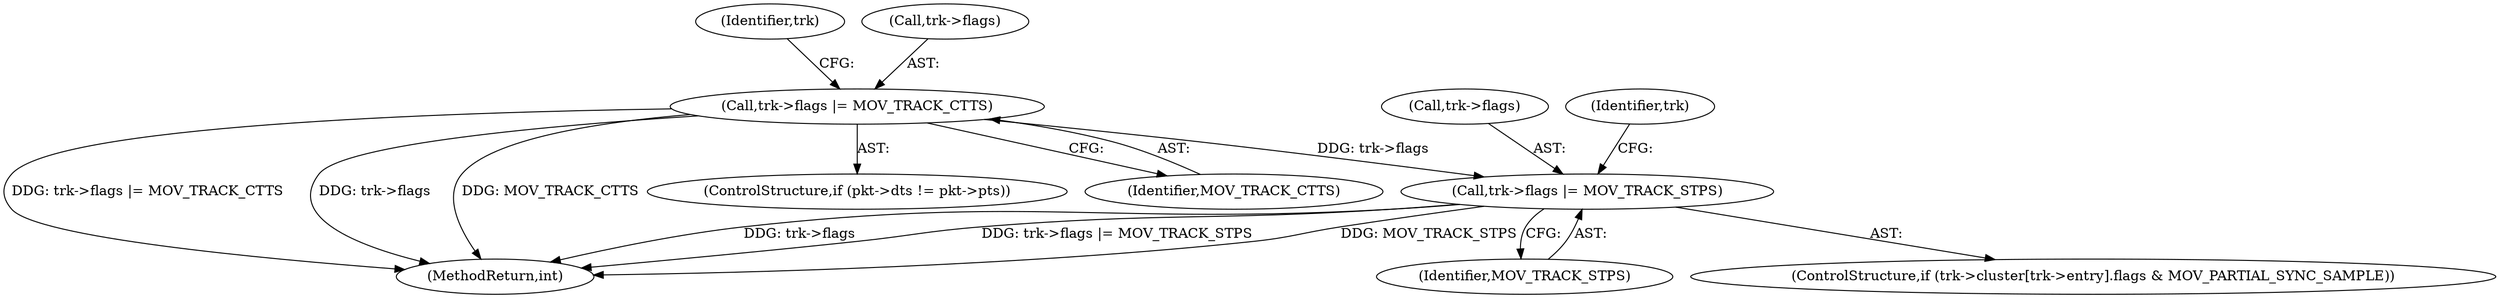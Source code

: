 digraph "0_FFmpeg_3a2d21bc5f97aa0161db3ae731fc2732be6108b8@pointer" {
"1001365" [label="(Call,trk->flags |= MOV_TRACK_STPS)"];
"1001189" [label="(Call,trk->flags |= MOV_TRACK_CTTS)"];
"1001198" [label="(Identifier,trk)"];
"1001369" [label="(Identifier,MOV_TRACK_STPS)"];
"1001189" [label="(Call,trk->flags |= MOV_TRACK_CTTS)"];
"1001366" [label="(Call,trk->flags)"];
"1001353" [label="(ControlStructure,if (trk->cluster[trk->entry].flags & MOV_PARTIAL_SYNC_SAMPLE))"];
"1001365" [label="(Call,trk->flags |= MOV_TRACK_STPS)"];
"1001193" [label="(Identifier,MOV_TRACK_CTTS)"];
"1001190" [label="(Call,trk->flags)"];
"1001388" [label="(Identifier,trk)"];
"1001466" [label="(MethodReturn,int)"];
"1001181" [label="(ControlStructure,if (pkt->dts != pkt->pts))"];
"1001365" -> "1001353"  [label="AST: "];
"1001365" -> "1001369"  [label="CFG: "];
"1001366" -> "1001365"  [label="AST: "];
"1001369" -> "1001365"  [label="AST: "];
"1001388" -> "1001365"  [label="CFG: "];
"1001365" -> "1001466"  [label="DDG: trk->flags"];
"1001365" -> "1001466"  [label="DDG: trk->flags |= MOV_TRACK_STPS"];
"1001365" -> "1001466"  [label="DDG: MOV_TRACK_STPS"];
"1001189" -> "1001365"  [label="DDG: trk->flags"];
"1001189" -> "1001181"  [label="AST: "];
"1001189" -> "1001193"  [label="CFG: "];
"1001190" -> "1001189"  [label="AST: "];
"1001193" -> "1001189"  [label="AST: "];
"1001198" -> "1001189"  [label="CFG: "];
"1001189" -> "1001466"  [label="DDG: trk->flags |= MOV_TRACK_CTTS"];
"1001189" -> "1001466"  [label="DDG: trk->flags"];
"1001189" -> "1001466"  [label="DDG: MOV_TRACK_CTTS"];
}
